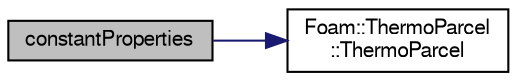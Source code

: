digraph "constantProperties"
{
  bgcolor="transparent";
  edge [fontname="FreeSans",fontsize="10",labelfontname="FreeSans",labelfontsize="10"];
  node [fontname="FreeSans",fontsize="10",shape=record];
  rankdir="LR";
  Node6 [label="constantProperties",height=0.2,width=0.4,color="black", fillcolor="grey75", style="filled", fontcolor="black"];
  Node6 -> Node7 [color="midnightblue",fontsize="10",style="solid",fontname="FreeSans"];
  Node7 [label="Foam::ThermoParcel\l::ThermoParcel",height=0.2,width=0.4,color="black",URL="$a23938.html#aebcf7c1f186d2fb2c805c5c6c5bb47a1",tooltip="Construct from owner, position, and cloud owner. "];
}
